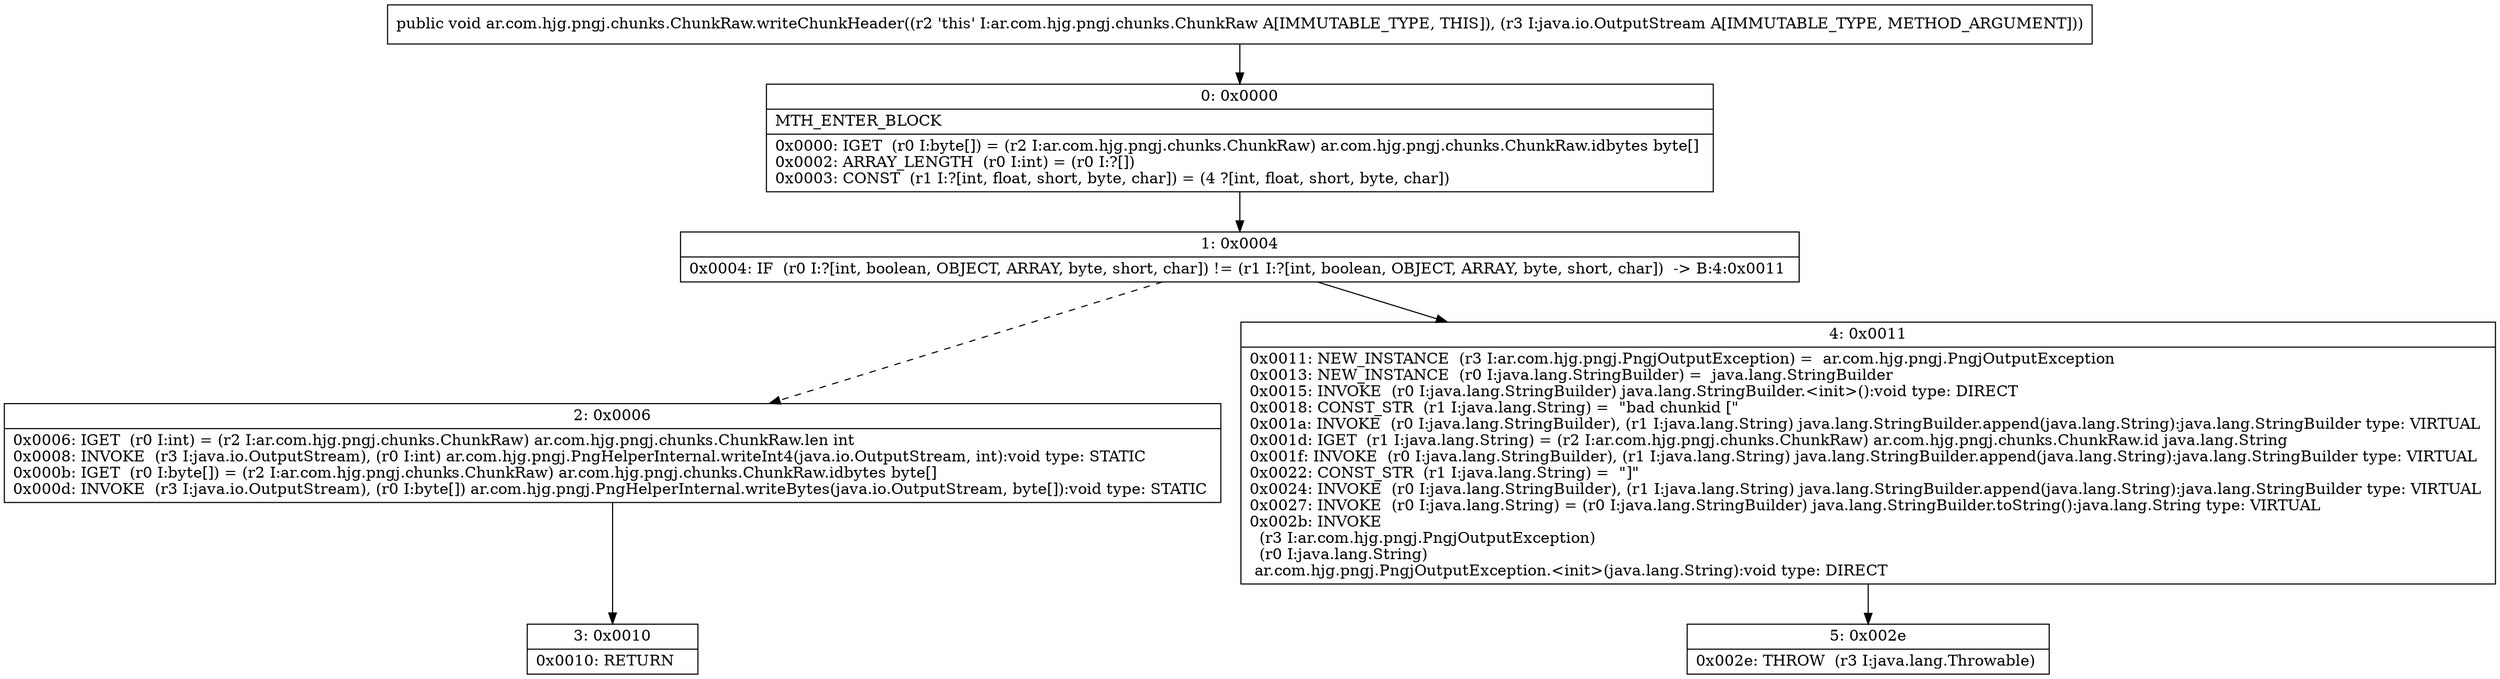 digraph "CFG forar.com.hjg.pngj.chunks.ChunkRaw.writeChunkHeader(Ljava\/io\/OutputStream;)V" {
Node_0 [shape=record,label="{0\:\ 0x0000|MTH_ENTER_BLOCK\l|0x0000: IGET  (r0 I:byte[]) = (r2 I:ar.com.hjg.pngj.chunks.ChunkRaw) ar.com.hjg.pngj.chunks.ChunkRaw.idbytes byte[] \l0x0002: ARRAY_LENGTH  (r0 I:int) = (r0 I:?[]) \l0x0003: CONST  (r1 I:?[int, float, short, byte, char]) = (4 ?[int, float, short, byte, char]) \l}"];
Node_1 [shape=record,label="{1\:\ 0x0004|0x0004: IF  (r0 I:?[int, boolean, OBJECT, ARRAY, byte, short, char]) != (r1 I:?[int, boolean, OBJECT, ARRAY, byte, short, char])  \-\> B:4:0x0011 \l}"];
Node_2 [shape=record,label="{2\:\ 0x0006|0x0006: IGET  (r0 I:int) = (r2 I:ar.com.hjg.pngj.chunks.ChunkRaw) ar.com.hjg.pngj.chunks.ChunkRaw.len int \l0x0008: INVOKE  (r3 I:java.io.OutputStream), (r0 I:int) ar.com.hjg.pngj.PngHelperInternal.writeInt4(java.io.OutputStream, int):void type: STATIC \l0x000b: IGET  (r0 I:byte[]) = (r2 I:ar.com.hjg.pngj.chunks.ChunkRaw) ar.com.hjg.pngj.chunks.ChunkRaw.idbytes byte[] \l0x000d: INVOKE  (r3 I:java.io.OutputStream), (r0 I:byte[]) ar.com.hjg.pngj.PngHelperInternal.writeBytes(java.io.OutputStream, byte[]):void type: STATIC \l}"];
Node_3 [shape=record,label="{3\:\ 0x0010|0x0010: RETURN   \l}"];
Node_4 [shape=record,label="{4\:\ 0x0011|0x0011: NEW_INSTANCE  (r3 I:ar.com.hjg.pngj.PngjOutputException) =  ar.com.hjg.pngj.PngjOutputException \l0x0013: NEW_INSTANCE  (r0 I:java.lang.StringBuilder) =  java.lang.StringBuilder \l0x0015: INVOKE  (r0 I:java.lang.StringBuilder) java.lang.StringBuilder.\<init\>():void type: DIRECT \l0x0018: CONST_STR  (r1 I:java.lang.String) =  \"bad chunkid [\" \l0x001a: INVOKE  (r0 I:java.lang.StringBuilder), (r1 I:java.lang.String) java.lang.StringBuilder.append(java.lang.String):java.lang.StringBuilder type: VIRTUAL \l0x001d: IGET  (r1 I:java.lang.String) = (r2 I:ar.com.hjg.pngj.chunks.ChunkRaw) ar.com.hjg.pngj.chunks.ChunkRaw.id java.lang.String \l0x001f: INVOKE  (r0 I:java.lang.StringBuilder), (r1 I:java.lang.String) java.lang.StringBuilder.append(java.lang.String):java.lang.StringBuilder type: VIRTUAL \l0x0022: CONST_STR  (r1 I:java.lang.String) =  \"]\" \l0x0024: INVOKE  (r0 I:java.lang.StringBuilder), (r1 I:java.lang.String) java.lang.StringBuilder.append(java.lang.String):java.lang.StringBuilder type: VIRTUAL \l0x0027: INVOKE  (r0 I:java.lang.String) = (r0 I:java.lang.StringBuilder) java.lang.StringBuilder.toString():java.lang.String type: VIRTUAL \l0x002b: INVOKE  \l  (r3 I:ar.com.hjg.pngj.PngjOutputException)\l  (r0 I:java.lang.String)\l ar.com.hjg.pngj.PngjOutputException.\<init\>(java.lang.String):void type: DIRECT \l}"];
Node_5 [shape=record,label="{5\:\ 0x002e|0x002e: THROW  (r3 I:java.lang.Throwable) \l}"];
MethodNode[shape=record,label="{public void ar.com.hjg.pngj.chunks.ChunkRaw.writeChunkHeader((r2 'this' I:ar.com.hjg.pngj.chunks.ChunkRaw A[IMMUTABLE_TYPE, THIS]), (r3 I:java.io.OutputStream A[IMMUTABLE_TYPE, METHOD_ARGUMENT])) }"];
MethodNode -> Node_0;
Node_0 -> Node_1;
Node_1 -> Node_2[style=dashed];
Node_1 -> Node_4;
Node_2 -> Node_3;
Node_4 -> Node_5;
}

